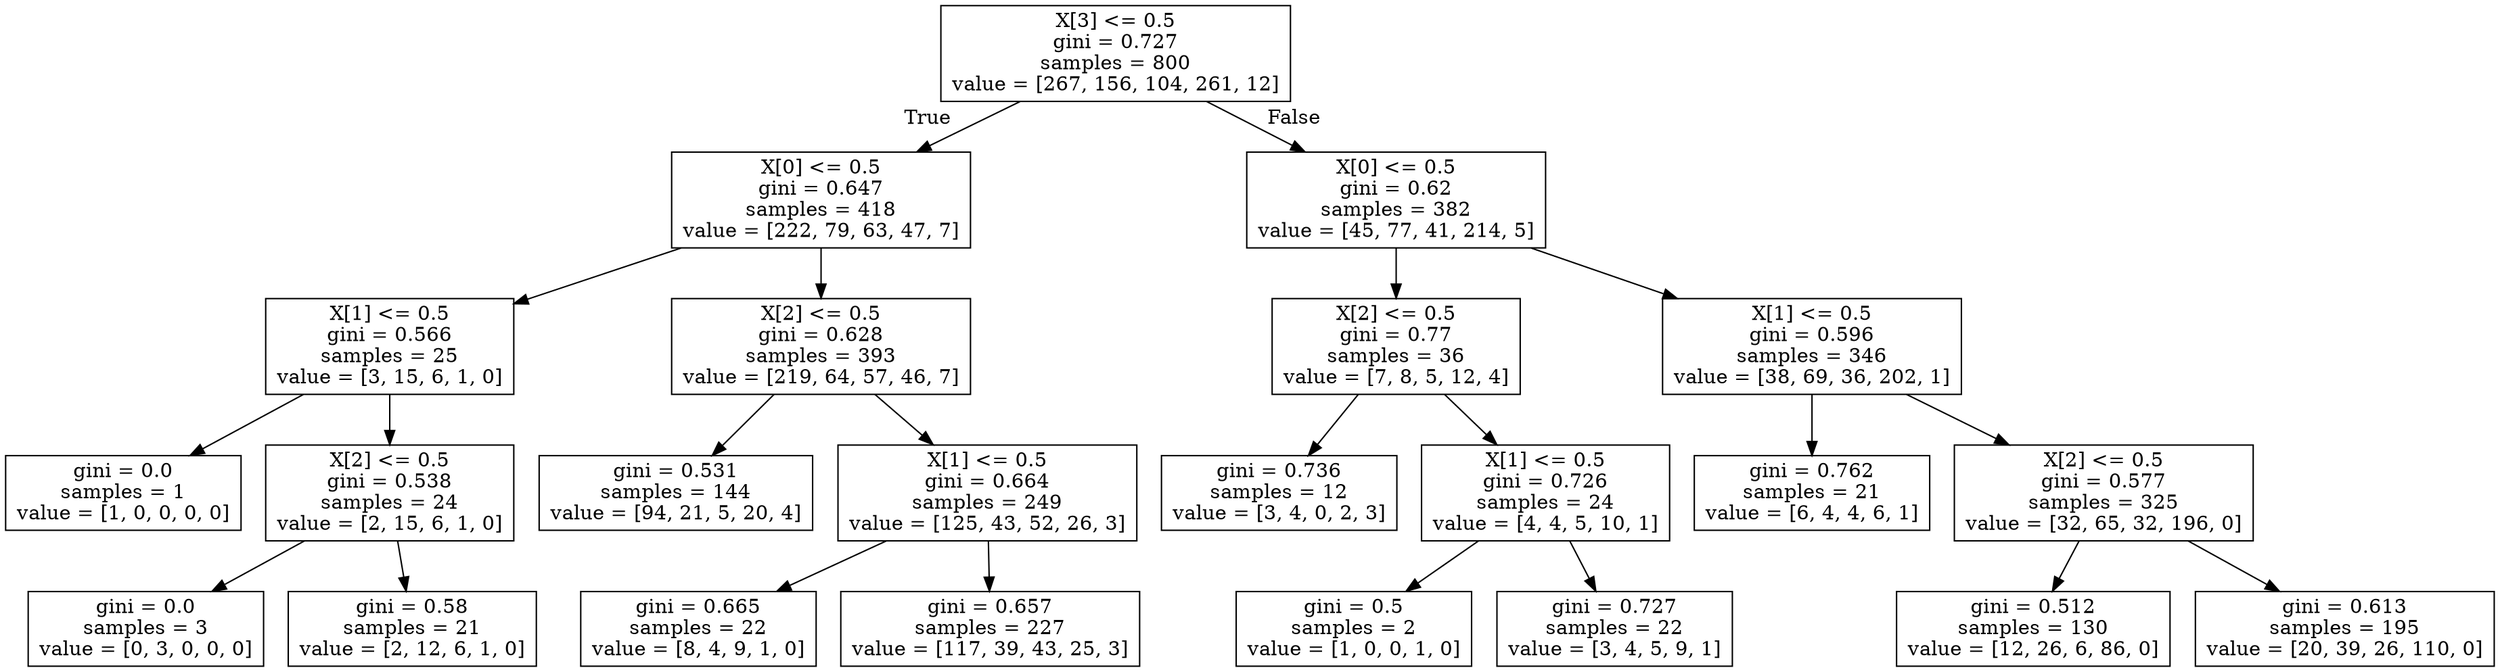 digraph Tree {
node [shape=box] ;
0 [label="X[3] <= 0.5\ngini = 0.727\nsamples = 800\nvalue = [267, 156, 104, 261, 12]"] ;
1 [label="X[0] <= 0.5\ngini = 0.647\nsamples = 418\nvalue = [222, 79, 63, 47, 7]"] ;
0 -> 1 [labeldistance=2.5, labelangle=45, headlabel="True"] ;
2 [label="X[1] <= 0.5\ngini = 0.566\nsamples = 25\nvalue = [3, 15, 6, 1, 0]"] ;
1 -> 2 ;
3 [label="gini = 0.0\nsamples = 1\nvalue = [1, 0, 0, 0, 0]"] ;
2 -> 3 ;
4 [label="X[2] <= 0.5\ngini = 0.538\nsamples = 24\nvalue = [2, 15, 6, 1, 0]"] ;
2 -> 4 ;
5 [label="gini = 0.0\nsamples = 3\nvalue = [0, 3, 0, 0, 0]"] ;
4 -> 5 ;
6 [label="gini = 0.58\nsamples = 21\nvalue = [2, 12, 6, 1, 0]"] ;
4 -> 6 ;
7 [label="X[2] <= 0.5\ngini = 0.628\nsamples = 393\nvalue = [219, 64, 57, 46, 7]"] ;
1 -> 7 ;
8 [label="gini = 0.531\nsamples = 144\nvalue = [94, 21, 5, 20, 4]"] ;
7 -> 8 ;
9 [label="X[1] <= 0.5\ngini = 0.664\nsamples = 249\nvalue = [125, 43, 52, 26, 3]"] ;
7 -> 9 ;
10 [label="gini = 0.665\nsamples = 22\nvalue = [8, 4, 9, 1, 0]"] ;
9 -> 10 ;
11 [label="gini = 0.657\nsamples = 227\nvalue = [117, 39, 43, 25, 3]"] ;
9 -> 11 ;
12 [label="X[0] <= 0.5\ngini = 0.62\nsamples = 382\nvalue = [45, 77, 41, 214, 5]"] ;
0 -> 12 [labeldistance=2.5, labelangle=-45, headlabel="False"] ;
13 [label="X[2] <= 0.5\ngini = 0.77\nsamples = 36\nvalue = [7, 8, 5, 12, 4]"] ;
12 -> 13 ;
14 [label="gini = 0.736\nsamples = 12\nvalue = [3, 4, 0, 2, 3]"] ;
13 -> 14 ;
15 [label="X[1] <= 0.5\ngini = 0.726\nsamples = 24\nvalue = [4, 4, 5, 10, 1]"] ;
13 -> 15 ;
16 [label="gini = 0.5\nsamples = 2\nvalue = [1, 0, 0, 1, 0]"] ;
15 -> 16 ;
17 [label="gini = 0.727\nsamples = 22\nvalue = [3, 4, 5, 9, 1]"] ;
15 -> 17 ;
18 [label="X[1] <= 0.5\ngini = 0.596\nsamples = 346\nvalue = [38, 69, 36, 202, 1]"] ;
12 -> 18 ;
19 [label="gini = 0.762\nsamples = 21\nvalue = [6, 4, 4, 6, 1]"] ;
18 -> 19 ;
20 [label="X[2] <= 0.5\ngini = 0.577\nsamples = 325\nvalue = [32, 65, 32, 196, 0]"] ;
18 -> 20 ;
21 [label="gini = 0.512\nsamples = 130\nvalue = [12, 26, 6, 86, 0]"] ;
20 -> 21 ;
22 [label="gini = 0.613\nsamples = 195\nvalue = [20, 39, 26, 110, 0]"] ;
20 -> 22 ;
}